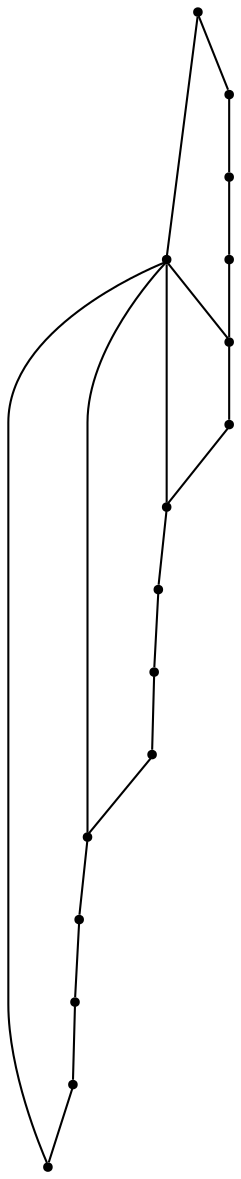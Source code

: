graph {
  node [shape=point,comment="{\"directed\":false,\"doi\":\"10.4230/LIPIcs.GD.2024.30\",\"figure\":\"16 (4)\"}"]

  v0 [pos="900.7860348280458,1739.2119901031836"]
  v1 [pos="900.7901685552818,1775.996645745258"]
  v2 [pos="886.7071322245192,1809.985283023355"]
  v3 [pos="886.7071322245192,1705.2233528250865"]
  v4 [pos="860.6916788543671,1835.9986301544657"]
  v5 [pos="860.6874815313274,1679.2097513717672"]
  v6 [pos="826.6905640181351,1850.0784162802177"]
  v7 [pos="826.6947613411747,1665.130219568224"]
  v8 [pos="789.8971482318982,1850.0784162802177"]
  v9 [pos="789.8930145046622,1665.130219568224"]
  v10 [pos="755.8960969914699,1835.9986301544657"]
  v11 [pos="729.8805800255142,1705.2233528250865"]
  v12 [pos="755.9002943145096,1679.2097513717672"]
  v13 [pos="729.8805800255142,1809.985283023355"]
  v14 [pos="715.7975436947517,1775.9966457452579"]
  v15 [pos="715.8017410177913,1739.2119901031836"]

  v0 -- v1 [id="-1",pos="900.7860348280458,1739.2119901031836 900.7901685552818,1775.996645745258 900.7901685552818,1775.996645745258 900.7901685552818,1775.996645745258"]
  v14 -- v15 [id="-2",pos="715.7975436947517,1775.9966457452579 715.8017410177913,1739.2119901031836 715.8017410177913,1739.2119901031836 715.8017410177913,1739.2119901031836"]
  v15 -- v11 [id="-3",pos="715.8017410177913,1739.2119901031836 729.8805800255142,1705.2233528250865 729.8805800255142,1705.2233528250865 729.8805800255142,1705.2233528250865"]
  v13 -- v14 [id="-4",pos="729.8805800255142,1809.985283023355 715.7975436947517,1775.9966457452579 715.7975436947517,1775.9966457452579 715.7975436947517,1775.9966457452579"]
  v11 -- v12 [id="-5",pos="729.8805800255142,1705.2233528250865 755.9002943145096,1679.2097513717672 755.9002943145096,1679.2097513717672 755.9002943145096,1679.2097513717672"]
  v10 -- v13 [id="-6",pos="755.8960969914699,1835.9986301544657 729.8805800255142,1809.985283023355 729.8805800255142,1809.985283023355 729.8805800255142,1809.985283023355"]
  v12 -- v9 [id="-7",pos="755.9002943145096,1679.2097513717672 789.8930145046622,1665.130219568224 789.8930145046622,1665.130219568224 789.8930145046622,1665.130219568224"]
  v10 -- v8 [id="-8",pos="755.8960969914699,1835.9986301544657 789.8971482318982,1850.0784162802177 789.8971482318982,1850.0784162802177 789.8971482318982,1850.0784162802177"]
  v8 -- v11 [id="-9",pos="789.8971482318982,1850.0784162802177 729.8805800255142,1705.2233528250865 729.8805800255142,1705.2233528250865 729.8805800255142,1705.2233528250865"]
  v8 -- v0 [id="-10",pos="789.8971482318982,1850.0784162802177 900.7860348280458,1739.2119901031836 900.7860348280458,1739.2119901031836 900.7860348280458,1739.2119901031836"]
  v8 -- v9 [id="-11",pos="789.8971482318982,1850.0784162802177 789.8930145046622,1665.130219568224 789.8930145046622,1665.130219568224 789.8930145046622,1665.130219568224"]
  v9 -- v7 [id="-13",pos="789.8930145046622,1665.130219568224 826.6947613411747,1665.130219568224 826.6947613411747,1665.130219568224 826.6947613411747,1665.130219568224"]
  v8 -- v6 [id="-14",pos="789.8971482318982,1850.0784162802177 826.6905640181351,1850.0784162802177 826.6905640181351,1850.0784162802177 826.6905640181351,1850.0784162802177"]
  v1 -- v2 [id="-15",pos="900.7901685552818,1775.996645745258 886.7071322245192,1809.985283023355 886.7071322245192,1809.985283023355 886.7071322245192,1809.985283023355"]
  v3 -- v0 [id="-16",pos="886.7071322245192,1705.2233528250865 900.7860348280458,1739.2119901031836 900.7860348280458,1739.2119901031836 900.7860348280458,1739.2119901031836"]
  v2 -- v4 [id="-17",pos="886.7071322245192,1809.985283023355 860.6916788543671,1835.9986301544657 860.6916788543671,1835.9986301544657 860.6916788543671,1835.9986301544657"]
  v5 -- v3 [id="-18",pos="860.6874815313274,1679.2097513717672 886.7071322245192,1705.2233528250865 886.7071322245192,1705.2233528250865 886.7071322245192,1705.2233528250865"]
  v7 -- v5 [id="-20",pos="826.6947613411747,1665.130219568224 860.6874815313274,1679.2097513717672 860.6874815313274,1679.2097513717672 860.6874815313274,1679.2097513717672"]
  v4 -- v6 [id="-21",pos="860.6916788543671,1835.9986301544657 826.6905640181351,1850.0784162802177 826.6905640181351,1850.0784162802177 826.6905640181351,1850.0784162802177"]
}